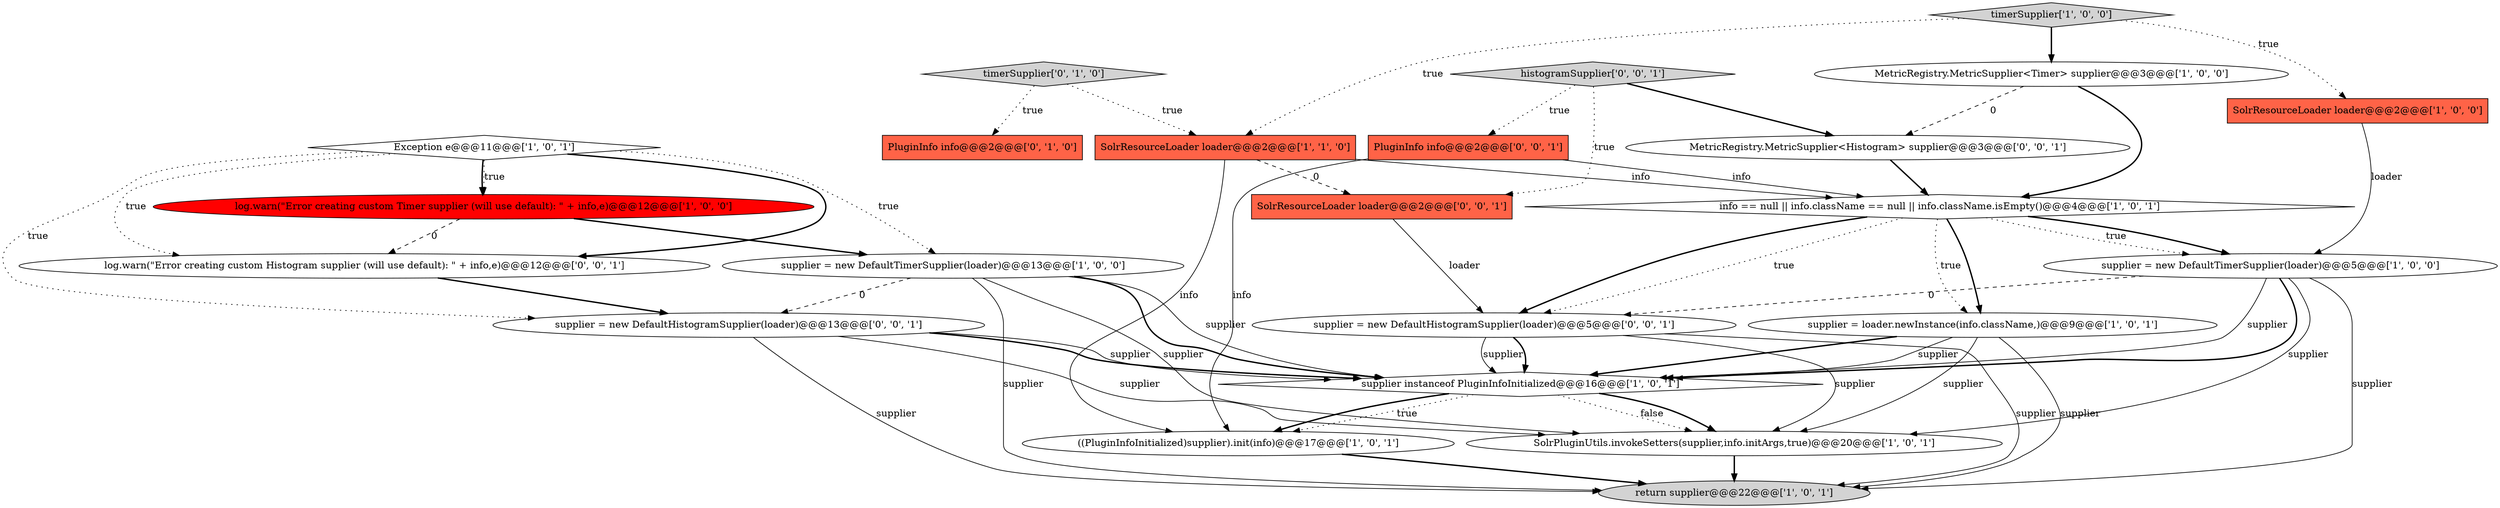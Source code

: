 digraph {
9 [style = filled, label = "SolrPluginUtils.invokeSetters(supplier,info.initArgs,true)@@@20@@@['1', '0', '1']", fillcolor = white, shape = ellipse image = "AAA0AAABBB1BBB"];
22 [style = filled, label = "histogramSupplier['0', '0', '1']", fillcolor = lightgray, shape = diamond image = "AAA0AAABBB3BBB"];
1 [style = filled, label = "info == null || info.className == null || info.className.isEmpty()@@@4@@@['1', '0', '1']", fillcolor = white, shape = diamond image = "AAA0AAABBB1BBB"];
15 [style = filled, label = "timerSupplier['0', '1', '0']", fillcolor = lightgray, shape = diamond image = "AAA0AAABBB2BBB"];
2 [style = filled, label = "supplier = new DefaultTimerSupplier(loader)@@@5@@@['1', '0', '0']", fillcolor = white, shape = ellipse image = "AAA0AAABBB1BBB"];
21 [style = filled, label = "supplier = new DefaultHistogramSupplier(loader)@@@5@@@['0', '0', '1']", fillcolor = white, shape = ellipse image = "AAA0AAABBB3BBB"];
7 [style = filled, label = "supplier = new DefaultTimerSupplier(loader)@@@13@@@['1', '0', '0']", fillcolor = white, shape = ellipse image = "AAA0AAABBB1BBB"];
18 [style = filled, label = "MetricRegistry.MetricSupplier<Histogram> supplier@@@3@@@['0', '0', '1']", fillcolor = white, shape = ellipse image = "AAA0AAABBB3BBB"];
3 [style = filled, label = "timerSupplier['1', '0', '0']", fillcolor = lightgray, shape = diamond image = "AAA0AAABBB1BBB"];
8 [style = filled, label = "supplier = loader.newInstance(info.className,)@@@9@@@['1', '0', '1']", fillcolor = white, shape = ellipse image = "AAA0AAABBB1BBB"];
5 [style = filled, label = "MetricRegistry.MetricSupplier<Timer> supplier@@@3@@@['1', '0', '0']", fillcolor = white, shape = ellipse image = "AAA0AAABBB1BBB"];
13 [style = filled, label = "supplier instanceof PluginInfoInitialized@@@16@@@['1', '0', '1']", fillcolor = white, shape = diamond image = "AAA0AAABBB1BBB"];
16 [style = filled, label = "PluginInfo info@@@2@@@['0', '0', '1']", fillcolor = tomato, shape = box image = "AAA0AAABBB3BBB"];
0 [style = filled, label = "((PluginInfoInitialized)supplier).init(info)@@@17@@@['1', '0', '1']", fillcolor = white, shape = ellipse image = "AAA0AAABBB1BBB"];
20 [style = filled, label = "supplier = new DefaultHistogramSupplier(loader)@@@13@@@['0', '0', '1']", fillcolor = white, shape = ellipse image = "AAA0AAABBB3BBB"];
17 [style = filled, label = "log.warn(\"Error creating custom Histogram supplier (will use default): \" + info,e)@@@12@@@['0', '0', '1']", fillcolor = white, shape = ellipse image = "AAA0AAABBB3BBB"];
4 [style = filled, label = "return supplier@@@22@@@['1', '0', '1']", fillcolor = lightgray, shape = ellipse image = "AAA0AAABBB1BBB"];
10 [style = filled, label = "SolrResourceLoader loader@@@2@@@['1', '0', '0']", fillcolor = tomato, shape = box image = "AAA0AAABBB1BBB"];
12 [style = filled, label = "SolrResourceLoader loader@@@2@@@['1', '1', '0']", fillcolor = tomato, shape = box image = "AAA0AAABBB1BBB"];
11 [style = filled, label = "log.warn(\"Error creating custom Timer supplier (will use default): \" + info,e)@@@12@@@['1', '0', '0']", fillcolor = red, shape = ellipse image = "AAA1AAABBB1BBB"];
14 [style = filled, label = "PluginInfo info@@@2@@@['0', '1', '0']", fillcolor = tomato, shape = box image = "AAA0AAABBB2BBB"];
6 [style = filled, label = "Exception e@@@11@@@['1', '0', '1']", fillcolor = white, shape = diamond image = "AAA0AAABBB1BBB"];
19 [style = filled, label = "SolrResourceLoader loader@@@2@@@['0', '0', '1']", fillcolor = tomato, shape = box image = "AAA0AAABBB3BBB"];
7->13 [style = bold, label=""];
6->17 [style = bold, label=""];
21->13 [style = solid, label="supplier"];
20->9 [style = solid, label="supplier"];
12->1 [style = solid, label="info"];
20->13 [style = bold, label=""];
1->8 [style = bold, label=""];
22->19 [style = dotted, label="true"];
20->13 [style = solid, label="supplier"];
2->13 [style = solid, label="supplier"];
21->4 [style = solid, label="supplier"];
9->4 [style = bold, label=""];
3->10 [style = dotted, label="true"];
1->21 [style = dotted, label="true"];
7->20 [style = dashed, label="0"];
19->21 [style = solid, label="loader"];
16->1 [style = solid, label="info"];
11->17 [style = dashed, label="0"];
2->9 [style = solid, label="supplier"];
15->14 [style = dotted, label="true"];
5->18 [style = dashed, label="0"];
21->9 [style = solid, label="supplier"];
6->17 [style = dotted, label="true"];
7->13 [style = solid, label="supplier"];
7->4 [style = solid, label="supplier"];
2->13 [style = bold, label=""];
6->20 [style = dotted, label="true"];
5->1 [style = bold, label=""];
13->9 [style = dotted, label="false"];
12->0 [style = solid, label="info"];
20->4 [style = solid, label="supplier"];
3->5 [style = bold, label=""];
22->18 [style = bold, label=""];
8->9 [style = solid, label="supplier"];
7->9 [style = solid, label="supplier"];
12->19 [style = dashed, label="0"];
18->1 [style = bold, label=""];
21->13 [style = bold, label=""];
2->21 [style = dashed, label="0"];
0->4 [style = bold, label=""];
13->0 [style = dotted, label="true"];
2->4 [style = solid, label="supplier"];
1->21 [style = bold, label=""];
8->4 [style = solid, label="supplier"];
6->11 [style = bold, label=""];
3->12 [style = dotted, label="true"];
22->16 [style = dotted, label="true"];
10->2 [style = solid, label="loader"];
1->8 [style = dotted, label="true"];
6->7 [style = dotted, label="true"];
15->12 [style = dotted, label="true"];
8->13 [style = solid, label="supplier"];
13->0 [style = bold, label=""];
1->2 [style = bold, label=""];
13->9 [style = bold, label=""];
6->11 [style = dotted, label="true"];
1->2 [style = dotted, label="true"];
11->7 [style = bold, label=""];
8->13 [style = bold, label=""];
16->0 [style = solid, label="info"];
17->20 [style = bold, label=""];
}
